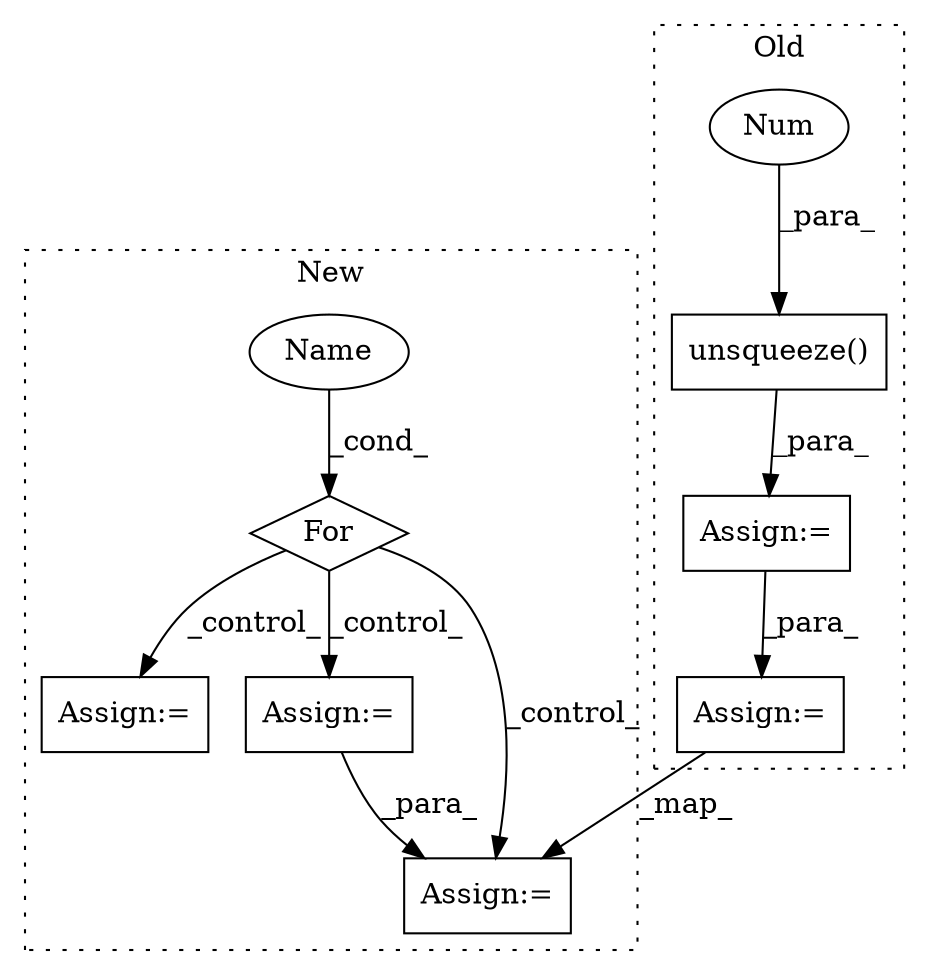 digraph G {
subgraph cluster0 {
1 [label="unsqueeze()" a="75" s="1978,2004" l="25,1" shape="box"];
3 [label="Num" a="76" s="2003" l="1" shape="ellipse"];
6 [label="Assign:=" a="68" s="1975" l="3" shape="box"];
8 [label="Assign:=" a="68" s="2248" l="3" shape="box"];
label = "Old";
style="dotted";
}
subgraph cluster1 {
2 [label="For" a="107" s="2139,2180" l="4,26" shape="diamond"];
4 [label="Assign:=" a="68" s="2766" l="4" shape="box"];
5 [label="Name" a="87" s="2168" l="1" shape="ellipse"];
7 [label="Assign:=" a="68" s="2233" l="3" shape="box"];
9 [label="Assign:=" a="68" s="2553" l="3" shape="box"];
label = "New";
style="dotted";
}
1 -> 6 [label="_para_"];
2 -> 4 [label="_control_"];
2 -> 7 [label="_control_"];
2 -> 9 [label="_control_"];
3 -> 1 [label="_para_"];
5 -> 2 [label="_cond_"];
6 -> 8 [label="_para_"];
7 -> 9 [label="_para_"];
8 -> 9 [label="_map_"];
}